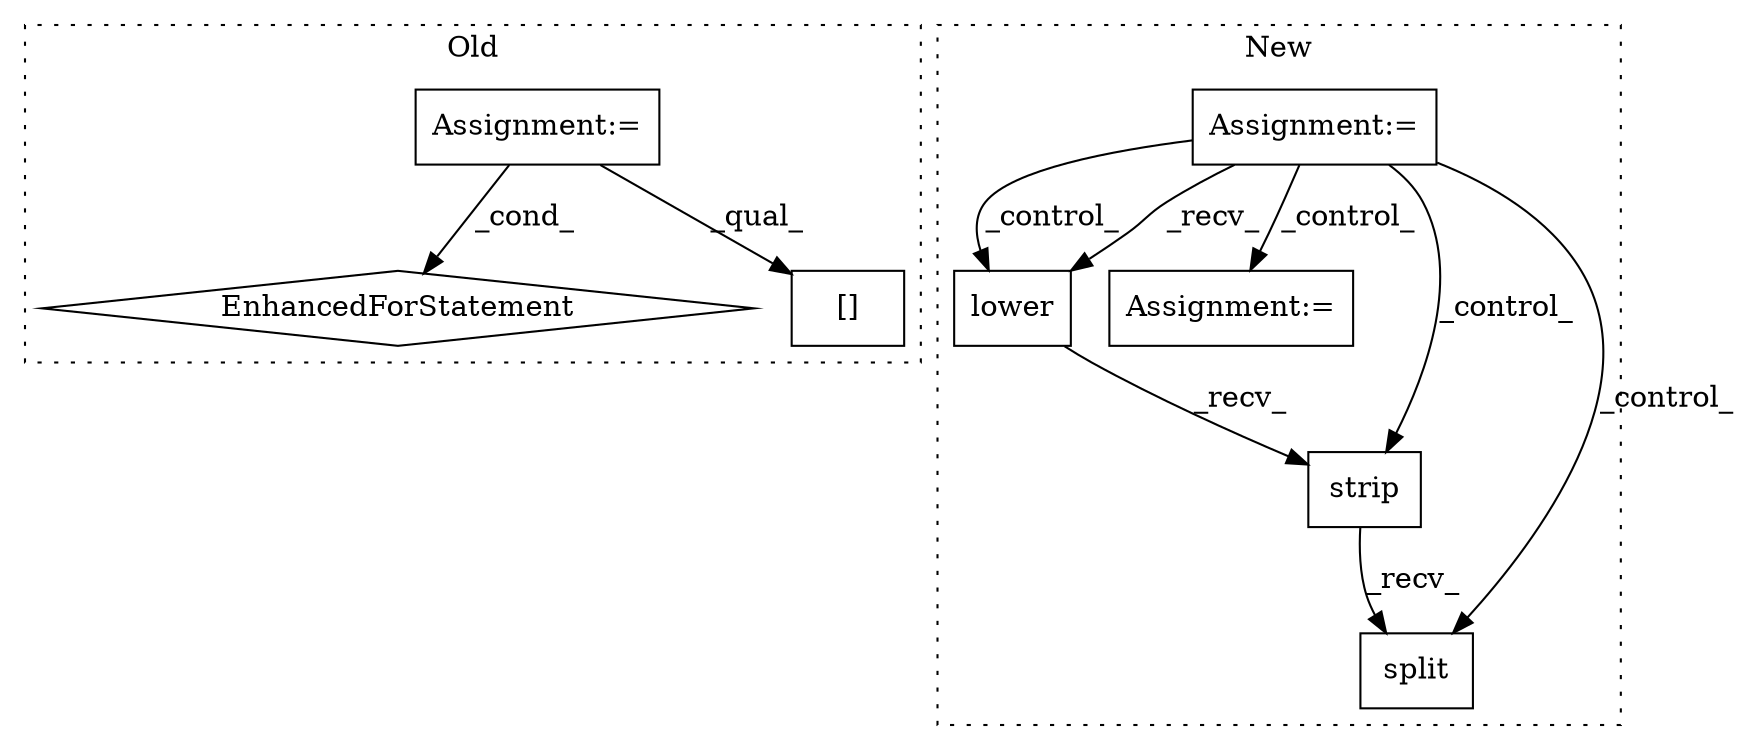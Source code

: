 digraph G {
subgraph cluster0 {
1 [label="EnhancedForStatement" a="70" s="4150,4221" l="57,2" shape="diamond"];
3 [label="Assignment:=" a="7" s="4150,4221" l="57,2" shape="box"];
8 [label="[]" a="2" s="4369,4423" l="53,1" shape="box"];
label = "Old";
style="dotted";
}
subgraph cluster1 {
2 [label="lower" a="32" s="3987" l="7" shape="box"];
4 [label="Assignment:=" a="7" s="3818,3890" l="57,2" shape="box"];
5 [label="Assignment:=" a="7" s="4062" l="2" shape="box"];
6 [label="split" a="32" s="4022" l="7" shape="box"];
7 [label="strip" a="32" s="4014" l="7" shape="box"];
label = "New";
style="dotted";
}
2 -> 7 [label="_recv_"];
3 -> 1 [label="_cond_"];
3 -> 8 [label="_qual_"];
4 -> 5 [label="_control_"];
4 -> 2 [label="_recv_"];
4 -> 6 [label="_control_"];
4 -> 7 [label="_control_"];
4 -> 2 [label="_control_"];
7 -> 6 [label="_recv_"];
}